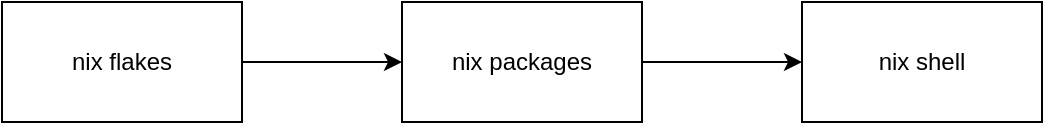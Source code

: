 <mxfile>
    <diagram id="rIAVPHAibQD52vb0EsZ-" name="Page-1">
        <mxGraphModel dx="1120" dy="271" grid="1" gridSize="10" guides="1" tooltips="1" connect="1" arrows="1" fold="1" page="1" pageScale="0.75" pageWidth="1100" pageHeight="850" math="0" shadow="0">
            <root>
                <mxCell id="0"/>
                <mxCell id="1" parent="0"/>
                <mxCell id="4" value="" style="edgeStyle=none;html=1;" edge="1" parent="1" source="2" target="3">
                    <mxGeometry relative="1" as="geometry"/>
                </mxCell>
                <mxCell id="2" value="nix flakes" style="rounded=0;whiteSpace=wrap;html=1;" vertex="1" parent="1">
                    <mxGeometry x="153" y="259" width="120" height="60" as="geometry"/>
                </mxCell>
                <mxCell id="6" value="" style="edgeStyle=none;html=1;" edge="1" parent="1" source="3" target="5">
                    <mxGeometry relative="1" as="geometry"/>
                </mxCell>
                <mxCell id="3" value="nix packages" style="rounded=0;whiteSpace=wrap;html=1;" vertex="1" parent="1">
                    <mxGeometry x="353" y="259" width="120" height="60" as="geometry"/>
                </mxCell>
                <mxCell id="5" value="nix shell" style="rounded=0;whiteSpace=wrap;html=1;" vertex="1" parent="1">
                    <mxGeometry x="553" y="259" width="120" height="60" as="geometry"/>
                </mxCell>
            </root>
        </mxGraphModel>
    </diagram>
</mxfile>